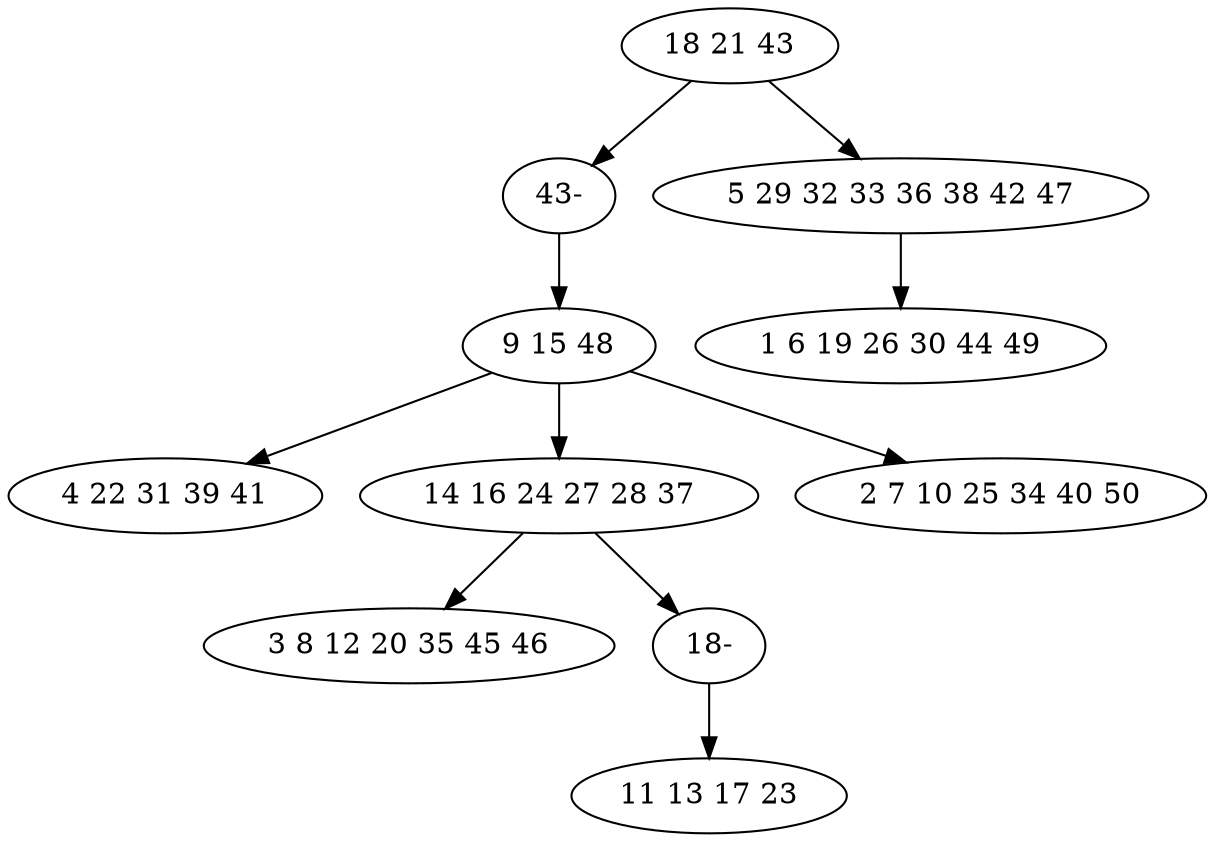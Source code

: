 digraph true_tree {
	"0" -> "9"
	"0" -> "2"
	"2" -> "3"
	"1" -> "4"
	"1" -> "5"
	"5" -> "6"
	"1" -> "7"
	"5" -> "10"
	"9" -> "1"
	"10" -> "8"
	"0" [label="18 21 43"];
	"1" [label="9 15 48"];
	"2" [label="5 29 32 33 36 38 42 47"];
	"3" [label="1 6 19 26 30 44 49"];
	"4" [label="4 22 31 39 41"];
	"5" [label="14 16 24 27 28 37"];
	"6" [label="3 8 12 20 35 45 46"];
	"7" [label="2 7 10 25 34 40 50"];
	"8" [label="11 13 17 23"];
	"9" [label="43-"];
	"10" [label="18-"];
}

